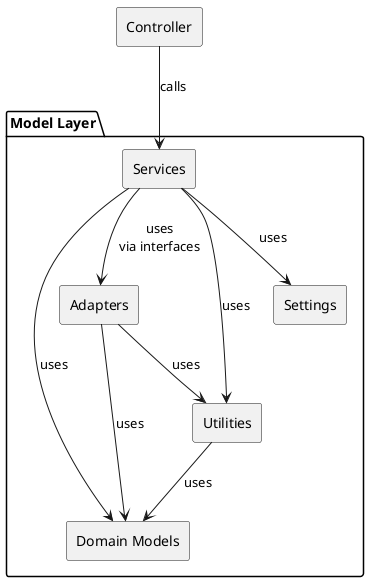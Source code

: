 @startuml
skinparam componentStyle rectangle
skinparam defaultTextAlignment center

package "Model Layer" {

  [Domain Models] as DomainModel
  [Services] as Services
  [Adapters] as Adapters
  [Utilities] as Utils
  [Settings] as Settings
}

' External component
[Controller] as Controller

' Dependencies inside model layer
Services --> DomainModel : uses
Services --> Utils : uses
Services --> Adapters : uses\nvia interfaces
Services --> Settings: uses
Adapters --> Utils : uses
Adapters --> DomainModel : uses
Utils --> DomainModel : uses

' External interaction
Controller --> Services : calls

@enduml